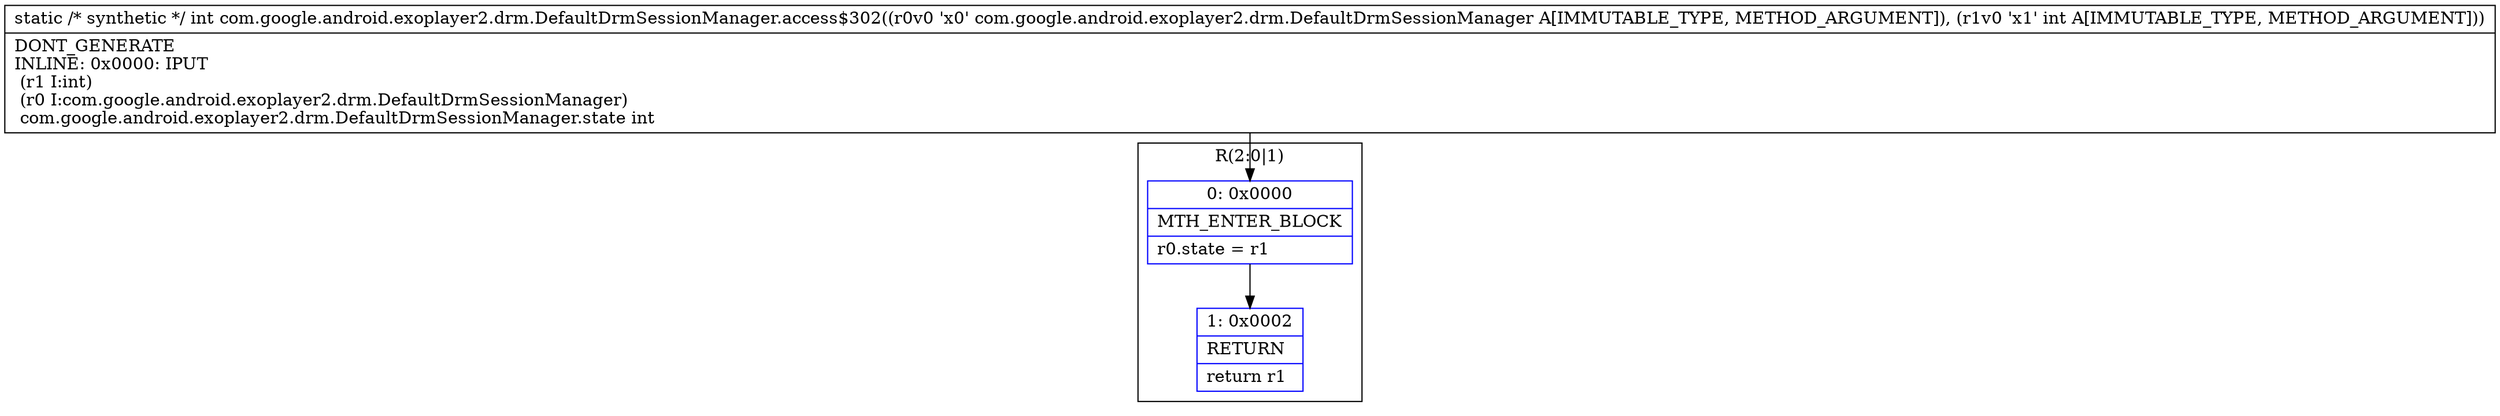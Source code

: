 digraph "CFG forcom.google.android.exoplayer2.drm.DefaultDrmSessionManager.access$302(Lcom\/google\/android\/exoplayer2\/drm\/DefaultDrmSessionManager;I)I" {
subgraph cluster_Region_1699043709 {
label = "R(2:0|1)";
node [shape=record,color=blue];
Node_0 [shape=record,label="{0\:\ 0x0000|MTH_ENTER_BLOCK\l|r0.state = r1\l}"];
Node_1 [shape=record,label="{1\:\ 0x0002|RETURN\l|return r1\l}"];
}
MethodNode[shape=record,label="{static \/* synthetic *\/ int com.google.android.exoplayer2.drm.DefaultDrmSessionManager.access$302((r0v0 'x0' com.google.android.exoplayer2.drm.DefaultDrmSessionManager A[IMMUTABLE_TYPE, METHOD_ARGUMENT]), (r1v0 'x1' int A[IMMUTABLE_TYPE, METHOD_ARGUMENT]))  | DONT_GENERATE\lINLINE: 0x0000: IPUT  \l  (r1 I:int)\l  (r0 I:com.google.android.exoplayer2.drm.DefaultDrmSessionManager)\l com.google.android.exoplayer2.drm.DefaultDrmSessionManager.state int\l}"];
MethodNode -> Node_0;
Node_0 -> Node_1;
}

